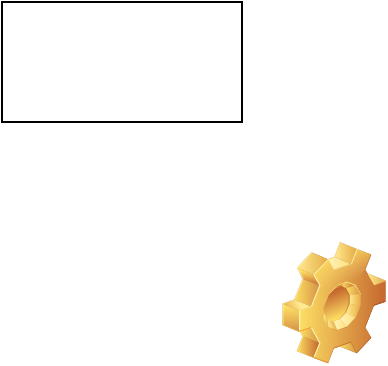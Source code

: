 <mxfile version="20.5.3" type="github">
  <diagram id="dP9nEBYYfCSUthXsBOl2" name="Page-1">
    <mxGraphModel dx="1209" dy="683" grid="1" gridSize="10" guides="1" tooltips="1" connect="1" arrows="1" fold="1" page="1" pageScale="1" pageWidth="850" pageHeight="1100" math="0" shadow="0">
      <root>
        <mxCell id="0" />
        <mxCell id="1" parent="0" />
        <mxCell id="D7PItossZ8P2hDhpegd3-1" value="" style="rounded=0;whiteSpace=wrap;html=1;" vertex="1" parent="1">
          <mxGeometry x="90" y="60" width="120" height="60" as="geometry" />
        </mxCell>
        <mxCell id="D7PItossZ8P2hDhpegd3-2" value="" style="shape=image;html=1;verticalLabelPosition=bottom;verticalAlign=top;imageAspect=1;aspect=fixed;image=img/clipart/Gear_128x128.png" vertex="1" parent="1">
          <mxGeometry x="230" y="180" width="52" height="61" as="geometry" />
        </mxCell>
      </root>
    </mxGraphModel>
  </diagram>
</mxfile>
